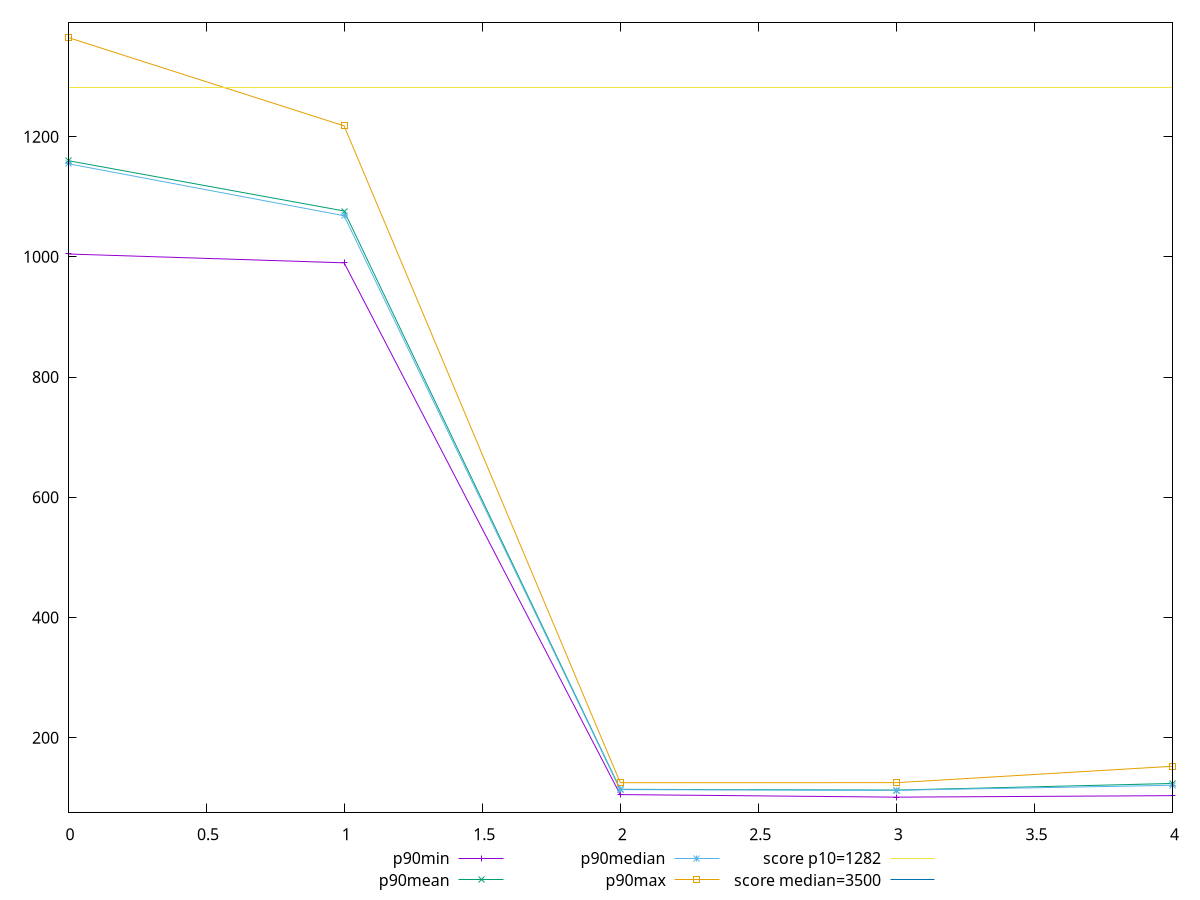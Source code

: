 reset

$p90Min <<EOF
0 1004.7640000000007
1 990.0560000000005
2 105.41599999999997
3 101.15599999999998
4 103.65599999999998
EOF

$p90Mean <<EOF
0 1160.0736703296695
1 1076.2494065934068
2 114.19964835164825
3 112.90553846153844
4 123.93103296703296
EOF

$p90Median <<EOF
0 1154.948
1 1068.3640000000005
2 113.65599999999998
3 112.58799999999998
4 120.96799999999996
EOF

$p90Max <<EOF
0 1364.9479999999994
1 1217.8520000000008
2 125.19199999999994
3 125.26799999999999
4 152.56400000000002
EOF

set key outside below
set xrange [0:4]
set yrange [75.88015999999999:1390.2238399999994]
set trange [75.88015999999999:1390.2238399999994]
set terminal svg size 640, 560 enhanced background rgb 'white'
set output "report_00009_2021-02-08T22-37-41.559Z/bootup-time/progression/value.svg"

plot $p90Min title "p90min" with linespoints, \
     $p90Mean title "p90mean" with linespoints, \
     $p90Median title "p90median" with linespoints, \
     $p90Max title "p90max" with linespoints, \
     1282 title "score p10=1282", \
     3500 title "score median=3500"

reset
